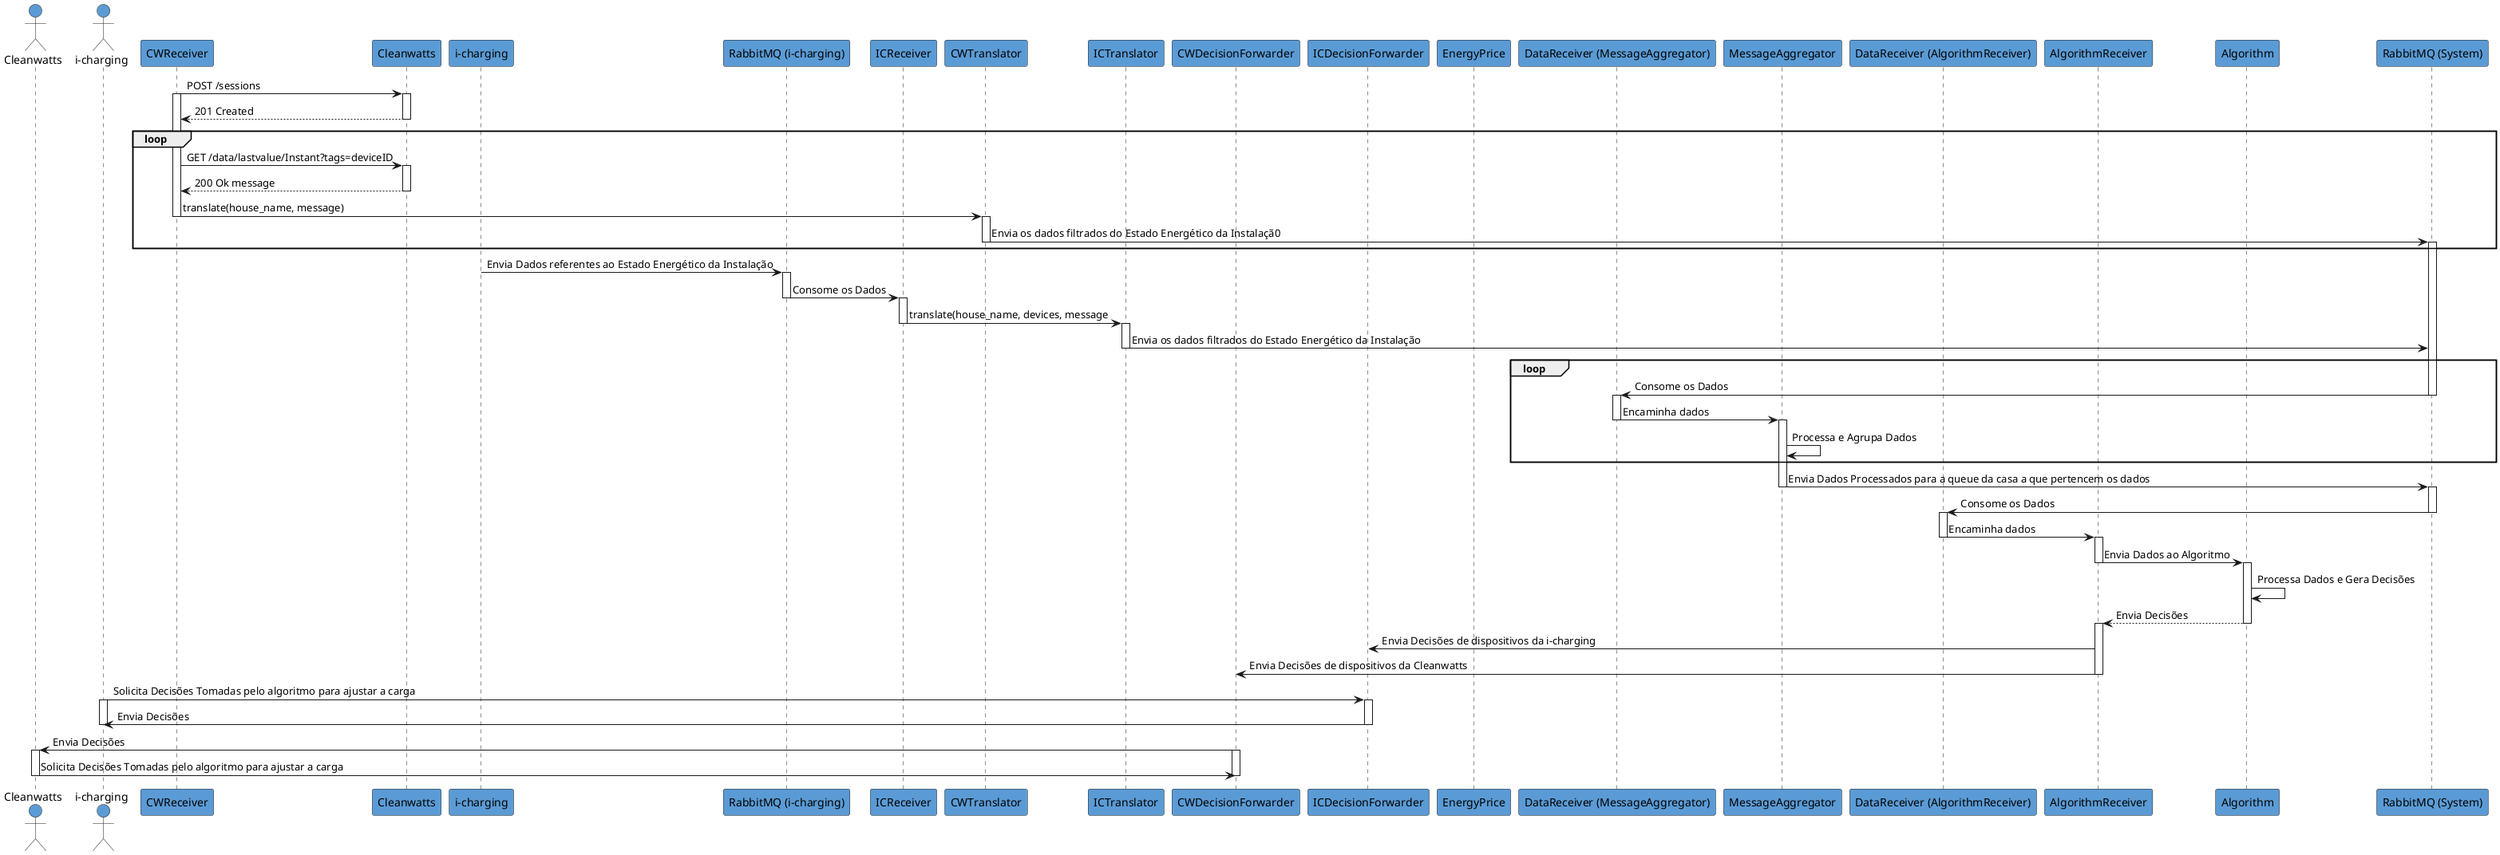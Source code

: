 @startuml LVL1
!define COLOR #5B9BD5

actor "Cleanwatts" as CWCliente COLOR
actor "i-charging" as ICCliente COLOR
participant "CWReceiver" as CWReceiver COLOR
participant "Cleanwatts" as Cleanwatts COLOR
participant "i-charging" as ICharging COLOR
participant "RabbitMQ (i-charging)" as RabbitIC COLOR
participant "ICReceiver" as ICReceiver COLOR
participant "CWTranslator" as CWTranslator COLOR
participant "ICTranslator" as ICTranslator COLOR
participant "CWDecisionForwarder" as CWDecisionForwarder COLOR
participant "ICDecisionForwarder" as ICDecisionForwarder COLOR
participant "EnergyPrice" as EnergyPrice COLOR
participant "DataReceiver (MessageAggregator)" as DataReceiverMA COLOR
participant "MessageAggregator" as MessageAggregator COLOR
participant "DataReceiver (AlgorithmReceiver)" as DataReceiverAR COLOR
participant "AlgorithmReceiver" as AlgorithmReceiver COLOR
participant "Algorithm" as Algorithm COLOR
participant "RabbitMQ (System)" as RabbitSYS COLOR

CWReceiver -> Cleanwatts : POST /sessions
activate CWReceiver
activate Cleanwatts
Cleanwatts --> CWReceiver : 201 Created
deactivate Cleanwatts

loop
    CWReceiver -> Cleanwatts : GET /data/lastvalue/Instant?tags=deviceID
    activate Cleanwatts
    Cleanwatts --> CWReceiver : 200 Ok message
    deactivate Cleanwatts
    CWReceiver -> CWTranslator : translate(house_name, message)
    deactivate CWReceiver
    activate CWTranslator
    CWTranslator -> RabbitSYS : Envia os dados filtrados do Estado Energético da Instalaçã0
    deactivate CWTranslator
    activate RabbitSYS
end

ICharging -> RabbitIC : Envia Dados referentes ao Estado Energético da Instalação

activate RabbitIC
RabbitIC -> ICReceiver : Consome os Dados
deactivate RabbitIC

activate ICReceiver
ICReceiver -> ICTranslator : translate(house_name, devices, message
deactivate ICReceiver

activate ICTranslator
ICTranslator -> RabbitSYS : Envia os dados filtrados do Estado Energético da Instalação
deactivate ICTranslator

loop
RabbitSYS -> DataReceiverMA : Consome os Dados
deactivate RabbitSYS

activate DataReceiverMA
DataReceiverMA -> MessageAggregator: Encaminha dados
deactivate DataReceiverMA

activate MessageAggregator
MessageAggregator -> MessageAggregator : Processa e Agrupa Dados
end

MessageAggregator -> RabbitSYS : Envia Dados Processados para a queue da casa a que pertencem os dados
deactivate MessageAggregator


activate RabbitSYS
RabbitSYS -> DataReceiverAR : Consome os Dados
deactivate RabbitSYS

activate DataReceiverAR
DataReceiverAR -> AlgorithmReceiver : Encaminha dados
deactivate DataReceiverAR

activate AlgorithmReceiver
AlgorithmReceiver -> Algorithm : Envia Dados ao Algoritmo

deactivate AlgorithmReceiver
activate Algorithm
Algorithm -> Algorithm : Processa Dados e Gera Decisões
Algorithm --> AlgorithmReceiver : Envia Decisões
deactivate Algorithm

activate AlgorithmReceiver
AlgorithmReceiver -> ICDecisionForwarder : Envia Decisões de dispositivos da i-charging
AlgorithmReceiver -> CWDecisionForwarder : Envia Decisões de dispositivos da Cleanwatts
deactivate AlgorithmReceiver

ICCliente -> ICDecisionForwarder : Solicita Decisões Tomadas pelo algoritmo para ajustar a carga
activate ICCliente
activate ICDecisionForwarder
ICDecisionForwarder -> ICCliente : Envia Decisões
deactivate ICDecisionForwarder
deactivate ICCliente

CWDecisionForwarder -> CWCliente : Envia Decisões
activate CWDecisionForwarder
activate CWCliente
CWCliente -> CWDecisionForwarder : Solicita Decisões Tomadas pelo algoritmo para ajustar a carga
deactivate CWCliente
deactivate CWDecisionForwarder

@enduml
